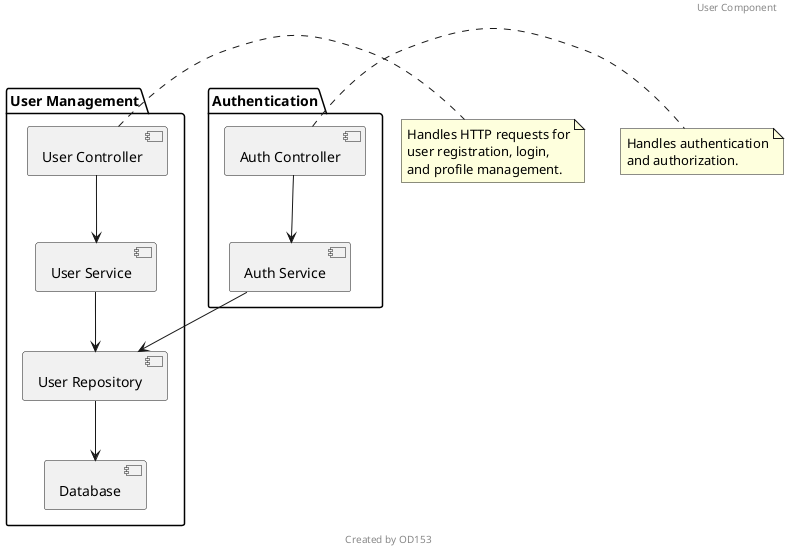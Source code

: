 @startuml
header User Component
footer Created by OD153
package "User Management" {
  [User Controller] --> [User Service]
  [User Service] --> [User Repository]
  [User Repository] --> [Database]
}

package "Authentication" {
  [Auth Controller] --> [Auth Service]
  [Auth Service] --> [User Repository]
}

note right of [User Controller]
  Handles HTTP requests for
  user registration, login,
  and profile management.
end note

note right of [Auth Controller]
  Handles authentication
  and authorization.
end note
@enduml